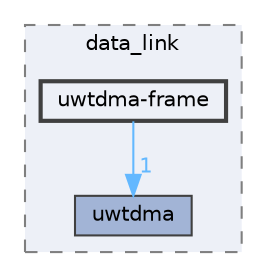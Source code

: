 digraph "uwtdma-frame"
{
 // LATEX_PDF_SIZE
  bgcolor="transparent";
  edge [fontname=Helvetica,fontsize=10,labelfontname=Helvetica,labelfontsize=10];
  node [fontname=Helvetica,fontsize=10,shape=box,height=0.2,width=0.4];
  compound=true
  subgraph clusterdir_f7bea17b332b01568654fe6fe9b8c8b6 {
    graph [ bgcolor="#edf0f7", pencolor="grey50", label="data_link", fontname=Helvetica,fontsize=10 style="filled,dashed", URL="dir_f7bea17b332b01568654fe6fe9b8c8b6.html",tooltip=""]
  dir_059c60fdc9e22632085b5535619f8098 [label="uwtdma", fillcolor="#a2b4d6", color="grey25", style="filled", URL="dir_059c60fdc9e22632085b5535619f8098.html",tooltip=""];
  dir_6153b8626a69b1eae4e5c49919fb8706 [label="uwtdma-frame", fillcolor="#edf0f7", color="grey25", style="filled,bold", URL="dir_6153b8626a69b1eae4e5c49919fb8706.html",tooltip=""];
  }
  dir_6153b8626a69b1eae4e5c49919fb8706->dir_059c60fdc9e22632085b5535619f8098 [headlabel="1", labeldistance=1.5 headhref="dir_000097_000096.html" href="dir_000097_000096.html" color="steelblue1" fontcolor="steelblue1"];
}
